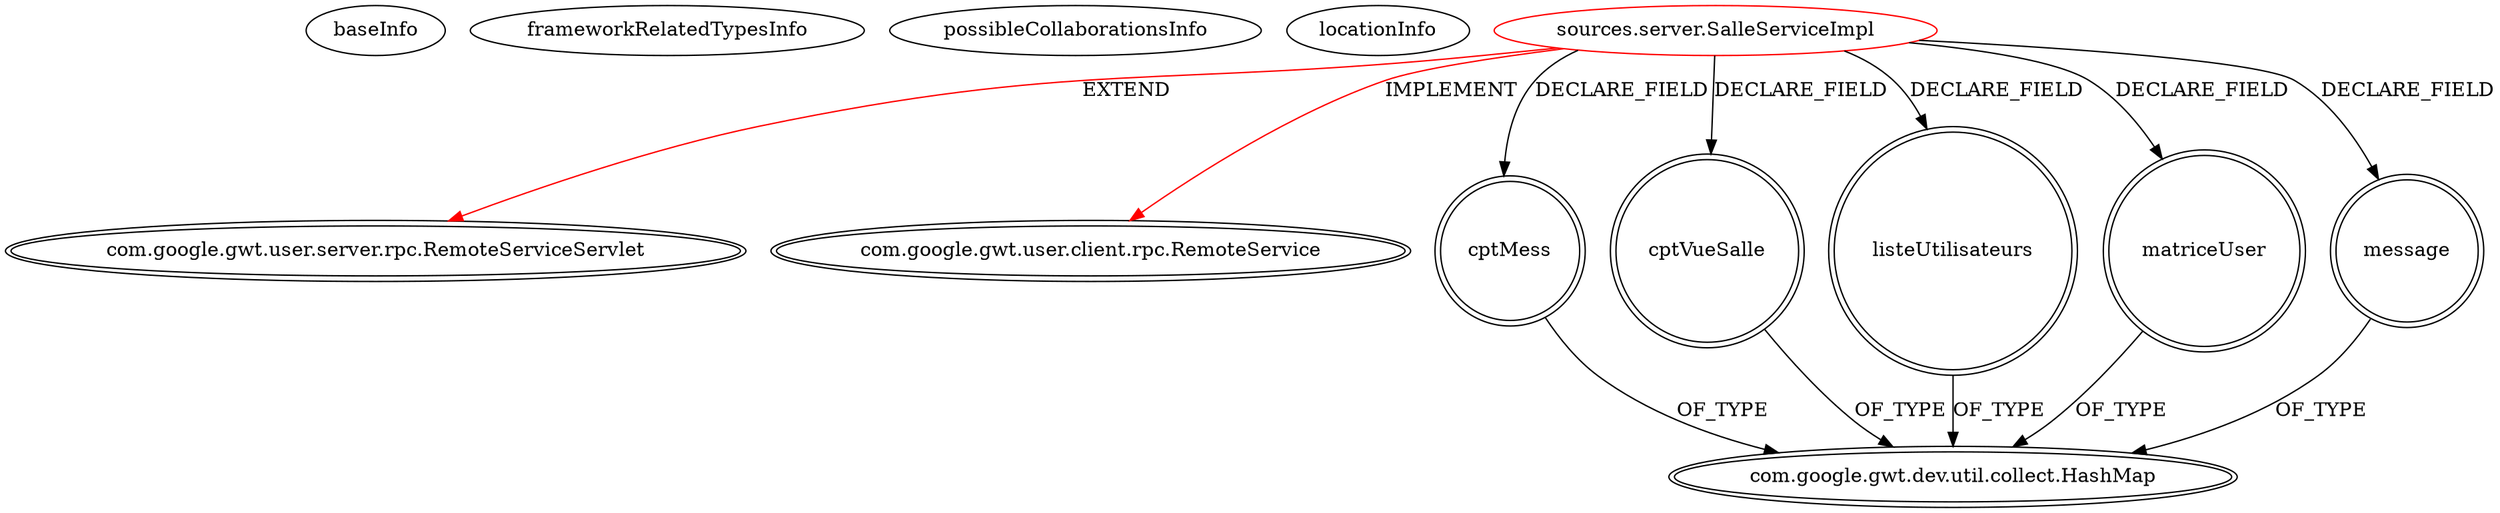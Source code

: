 digraph {
baseInfo[graphId=288,category="extension_graph",isAnonymous=false,possibleRelation=false]
frameworkRelatedTypesInfo[0="com.google.gwt.user.server.rpc.RemoteServiceServlet",1="com.google.gwt.user.client.rpc.RemoteService"]
possibleCollaborationsInfo[]
locationInfo[projectName="MainMain-ChatCafeine",filePath="/MainMain-ChatCafeine/ChatCafeine-master/ChatCafeine/src/sources/server/SalleServiceImpl.java",contextSignature="SalleServiceImpl",graphId="288"]
0[label="sources.server.SalleServiceImpl",vertexType="ROOT_CLIENT_CLASS_DECLARATION",isFrameworkType=false,color=red]
1[label="com.google.gwt.user.server.rpc.RemoteServiceServlet",vertexType="FRAMEWORK_CLASS_TYPE",isFrameworkType=true,peripheries=2]
2[label="com.google.gwt.user.client.rpc.RemoteService",vertexType="FRAMEWORK_INTERFACE_TYPE",isFrameworkType=true,peripheries=2]
3[label="cptMess",vertexType="FIELD_DECLARATION",isFrameworkType=true,peripheries=2,shape=circle]
4[label="com.google.gwt.dev.util.collect.HashMap",vertexType="FRAMEWORK_CLASS_TYPE",isFrameworkType=true,peripheries=2]
5[label="cptVueSalle",vertexType="FIELD_DECLARATION",isFrameworkType=true,peripheries=2,shape=circle]
7[label="listeUtilisateurs",vertexType="FIELD_DECLARATION",isFrameworkType=true,peripheries=2,shape=circle]
9[label="matriceUser",vertexType="FIELD_DECLARATION",isFrameworkType=true,peripheries=2,shape=circle]
11[label="message",vertexType="FIELD_DECLARATION",isFrameworkType=true,peripheries=2,shape=circle]
0->1[label="EXTEND",color=red]
0->2[label="IMPLEMENT",color=red]
0->3[label="DECLARE_FIELD"]
3->4[label="OF_TYPE"]
0->5[label="DECLARE_FIELD"]
5->4[label="OF_TYPE"]
0->7[label="DECLARE_FIELD"]
7->4[label="OF_TYPE"]
0->9[label="DECLARE_FIELD"]
9->4[label="OF_TYPE"]
0->11[label="DECLARE_FIELD"]
11->4[label="OF_TYPE"]
}
